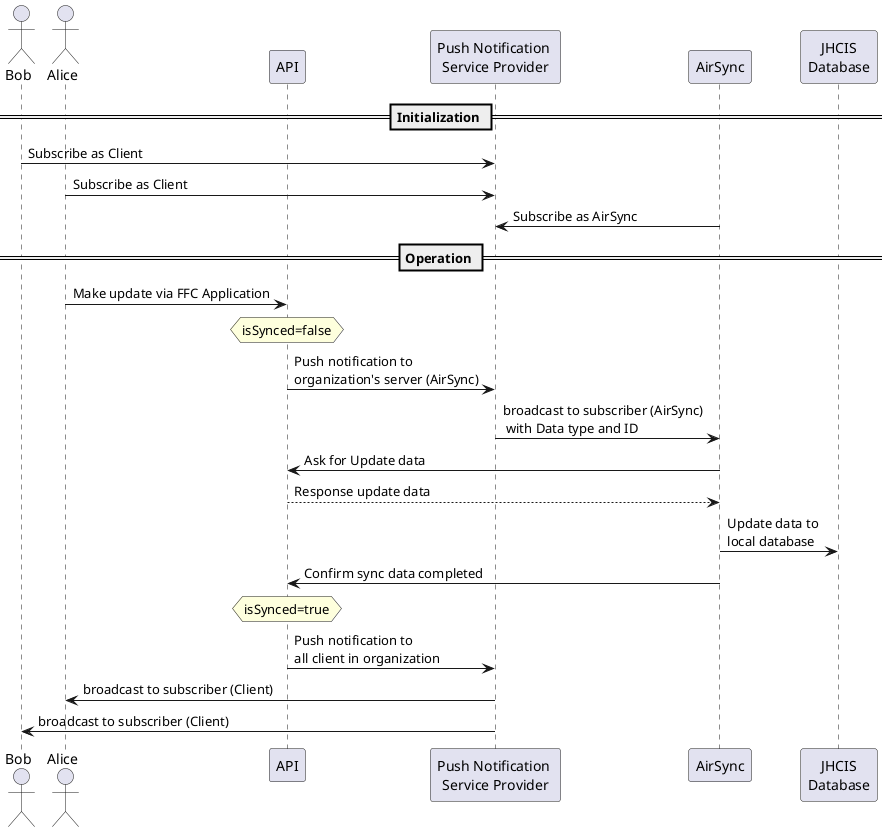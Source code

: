 @startuml
actor Bob
actor Alice
participant API
participant "Push Notification \nService Provider" as PUSH
participant "AirSync" as AIR
participant "JHCIS\nDatabase" as J

== Initialization ==
Bob -> PUSH : Subscribe as Client
Alice -> PUSH : Subscribe as Client
AIR -> PUSH : Subscribe as AirSync

== Operation ==
Alice -> API : Make update via FFC Application
hnote over API : isSynced=false
API -> PUSH : Push notification to \norganization's server (AirSync)
PUSH -> AIR : broadcast to subscriber (AirSync)\n with Data type and ID
AIR -> API : Ask for Update data
API --> AIR : Response update data
AIR -> J : Update data to \nlocal database
AIR -> API : Confirm sync data completed
hnote over API : isSynced=true
API -> PUSH : Push notification to \nall client in organization
PUSH -> Alice : broadcast to subscriber (Client)
PUSH -> Bob : broadcast to subscriber (Client)

@enduml
